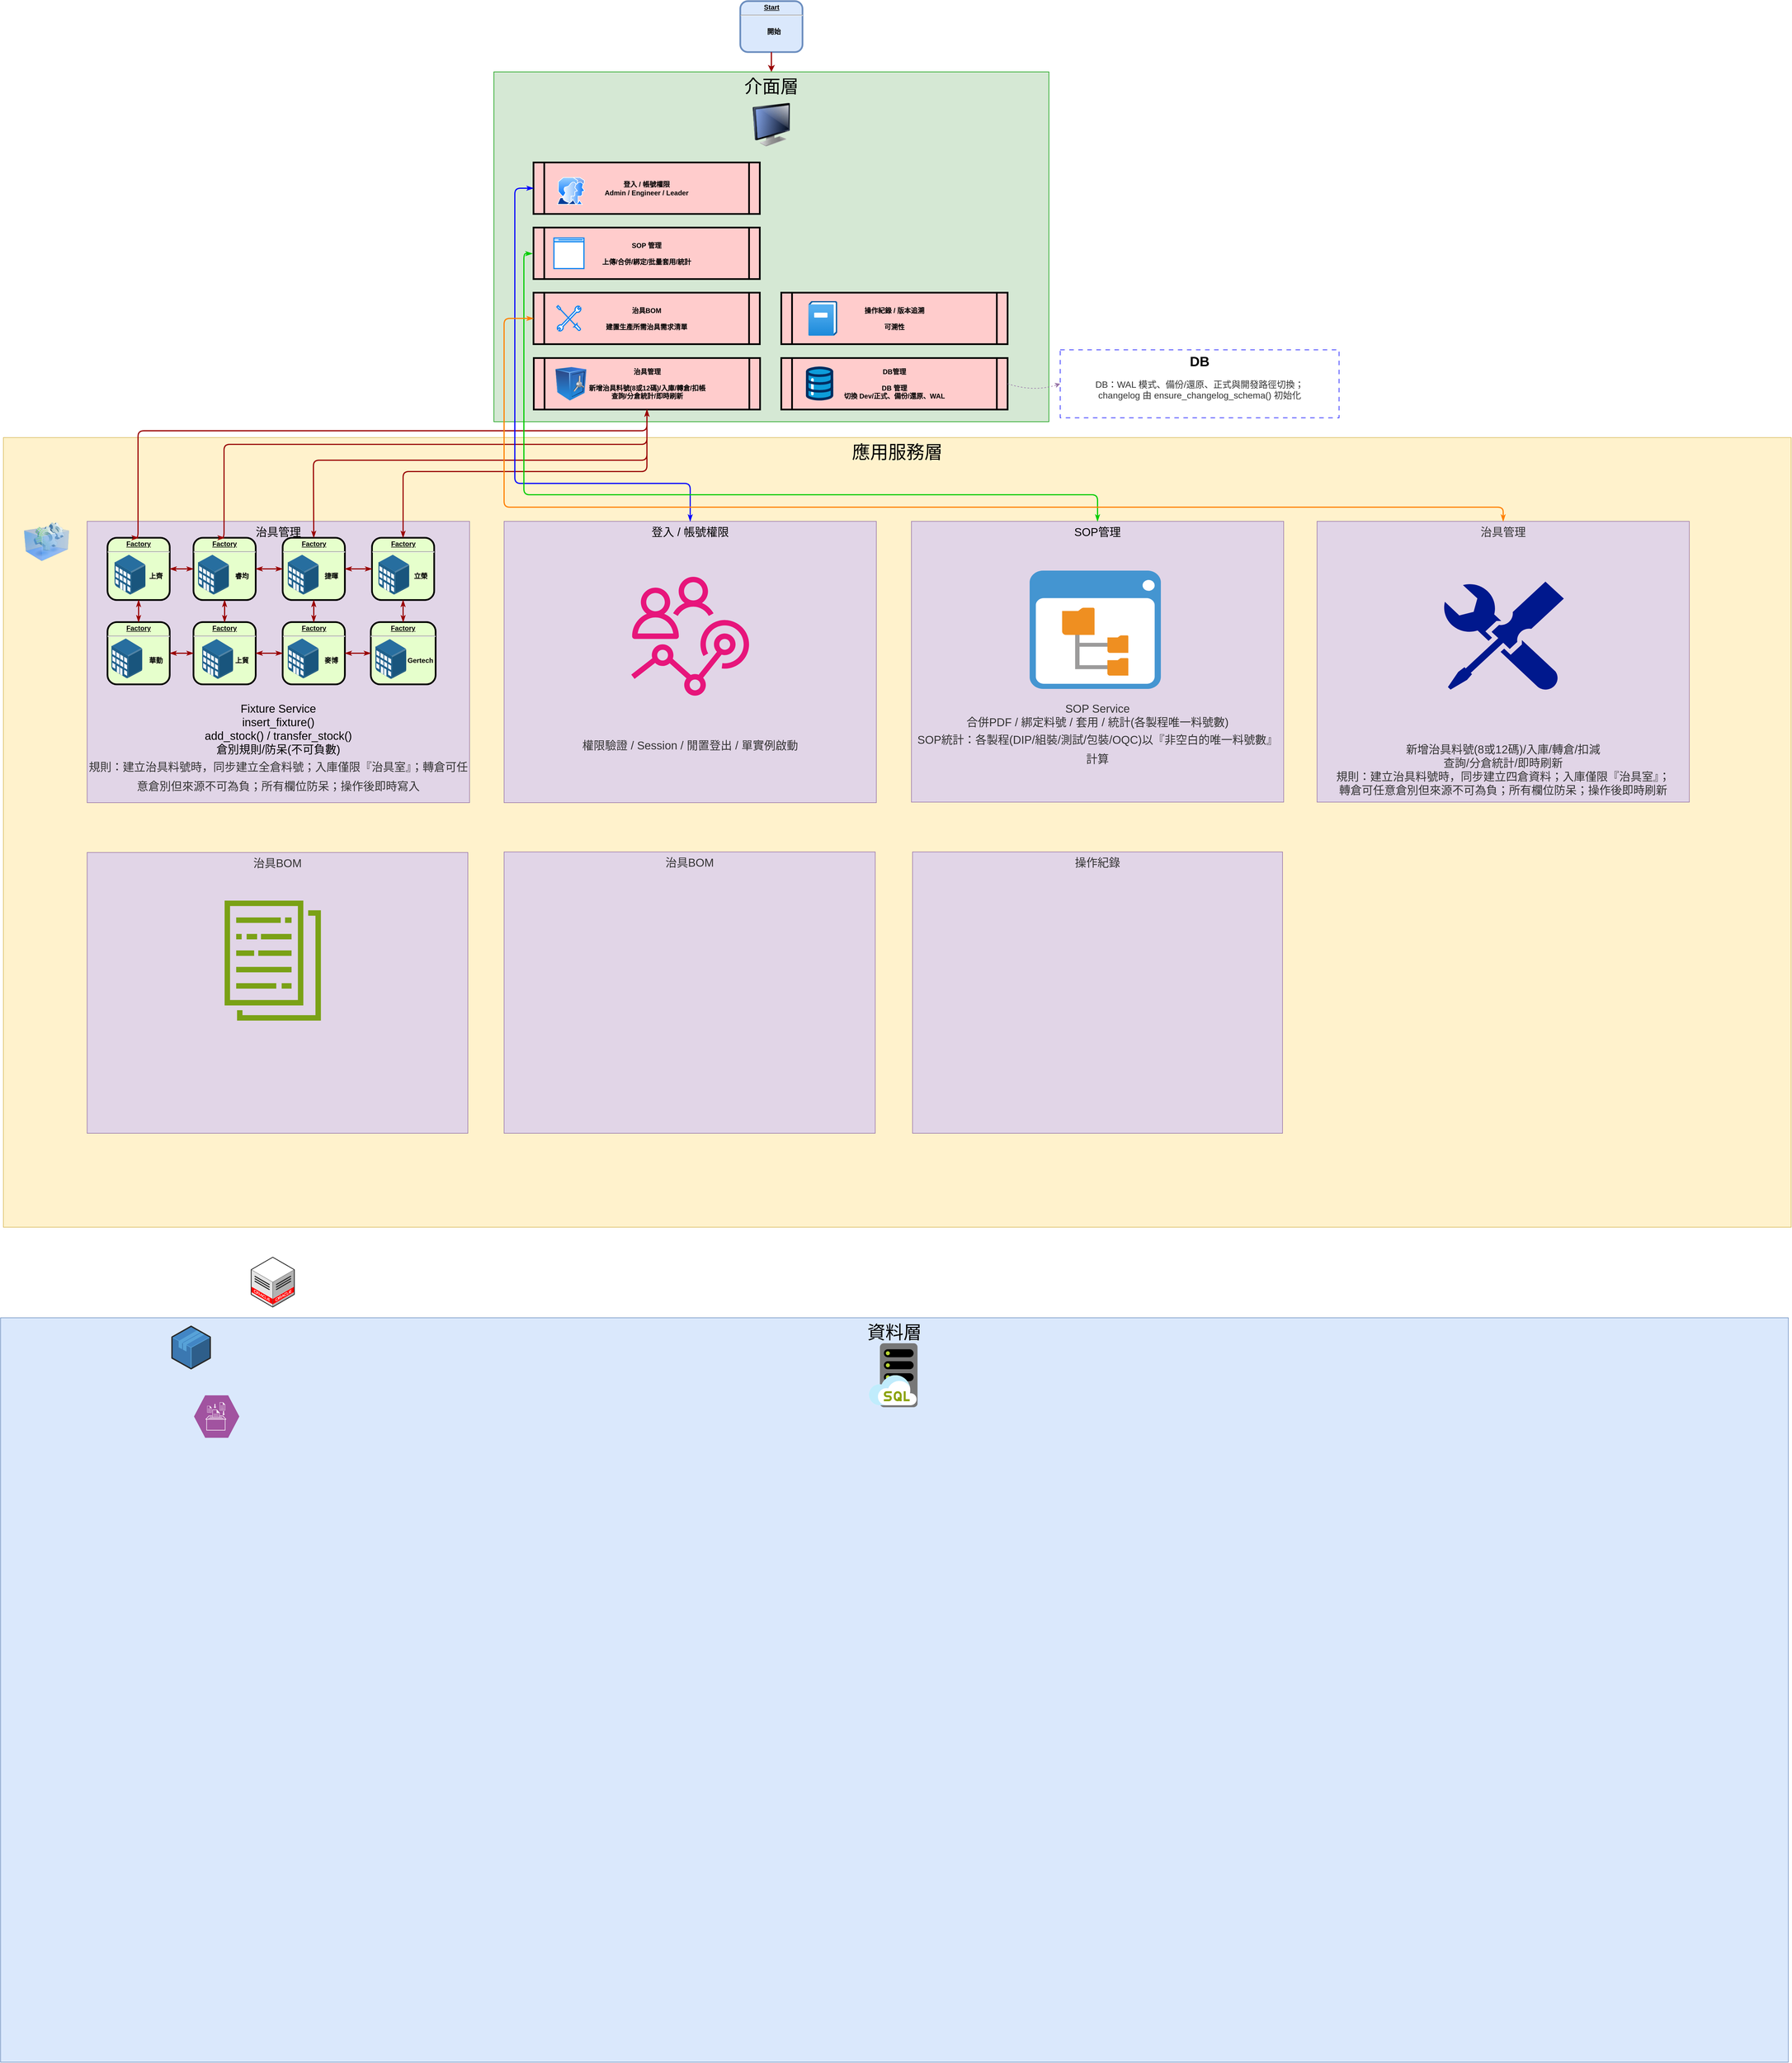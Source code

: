<mxfile version="28.1.0">
  <diagram name="第1頁" id="_NxodvjAOO-UwxukyWYw">
    <mxGraphModel dx="2792" dy="1380" grid="0" gridSize="10" guides="1" tooltips="1" connect="1" arrows="1" fold="1" page="1" pageScale="1" pageWidth="827" pageHeight="1169" math="0" shadow="0">
      <root>
        <mxCell id="0" />
        <mxCell id="1" parent="0" />
        <mxCell id="VIas7DstL4jLXsS-fGNQ-167" value="&lt;font style=&quot;font-size: 32px;&quot;&gt;資料層&lt;/font&gt;" style="whiteSpace=wrap;html=1;fillColor=#dae8fc;fontSize=14;strokeColor=#6c8ebf;verticalAlign=top;align=center;" vertex="1" parent="1">
          <mxGeometry x="-97" y="2405" width="3160" height="1315" as="geometry" />
        </mxCell>
        <mxCell id="VIas7DstL4jLXsS-fGNQ-63" value="&lt;font style=&quot;font-size: 32px;&quot;&gt;應用服務層&lt;/font&gt;" style="whiteSpace=wrap;html=1;fillColor=#fff2cc;fontSize=14;strokeColor=#d6b656;verticalAlign=top;align=center;" vertex="1" parent="1">
          <mxGeometry x="-92" y="850" width="3160" height="1395" as="geometry" />
        </mxCell>
        <mxCell id="VIas7DstL4jLXsS-fGNQ-136" value="&lt;font style=&quot;&quot;&gt;&lt;font style=&quot;font-size: 20px;&quot;&gt;登入 / 帳號權限&lt;/font&gt;&lt;span style=&quot;font-size: 20px;&quot;&gt;&lt;br&gt;&lt;/span&gt;&lt;br&gt;&lt;br&gt;&lt;br&gt;&lt;br&gt;&lt;br&gt;&lt;br&gt;&lt;br&gt;&lt;br&gt;&lt;br&gt;&lt;br&gt;&lt;br&gt;&lt;/font&gt;&lt;div style=&quot;&quot;&gt;&lt;span style=&quot;font-size: 20px;&quot;&gt;&lt;span style=&quot;color: rgb(51, 51, 51); text-wrap-mode: nowrap;&quot;&gt;&lt;br&gt;&lt;br&gt;&lt;br&gt;&lt;br&gt;&lt;br&gt;&lt;br&gt;&lt;br&gt;&lt;/span&gt;&lt;/span&gt;&lt;/div&gt;&lt;div style=&quot;&quot;&gt;&lt;span style=&quot;font-size: 20px;&quot;&gt;&lt;span style=&quot;color: rgb(51, 51, 51); text-wrap-mode: nowrap;&quot;&gt;權限驗證 / Session / 閒置登出 / 單實例啟動&lt;/span&gt;&lt;/span&gt;&lt;/div&gt;" style="whiteSpace=wrap;html=1;fillColor=#e1d5e7;fontSize=14;strokeColor=#9673a6;verticalAlign=top;" vertex="1" parent="1">
          <mxGeometry x="793" y="998" width="658" height="497" as="geometry" />
        </mxCell>
        <mxCell id="VIas7DstL4jLXsS-fGNQ-130" value="&lt;span style=&quot;&quot;&gt;&lt;font style=&quot;font-size: 32px;&quot;&gt;介面層&lt;/font&gt;&lt;/span&gt;" style="whiteSpace=wrap;html=1;fillColor=#d5e8d4;fontSize=14;strokeColor=#009900;verticalAlign=top;align=center;" vertex="1" parent="1">
          <mxGeometry x="775" y="204" width="981" height="618" as="geometry" />
        </mxCell>
        <mxCell id="VIas7DstL4jLXsS-fGNQ-120" value="&lt;font style=&quot;font-size: 20px;&quot;&gt;治具管理&lt;br&gt;&lt;br&gt;&lt;br&gt;&lt;br&gt;&lt;br&gt;&lt;br&gt;&lt;br&gt;&lt;br&gt;&lt;br&gt;&lt;br&gt;&lt;br&gt;&lt;br&gt;&lt;br&gt;&lt;/font&gt;&lt;div style=&quot;&quot;&gt;&lt;font style=&quot;font-size: 20px;&quot;&gt;Fixture Service&lt;/font&gt;&lt;/div&gt;&lt;div style=&quot;&quot;&gt;&lt;font style=&quot;font-size: 20px;&quot;&gt;insert_fixture()&lt;/font&gt;&lt;/div&gt;&lt;div style=&quot;&quot;&gt;&lt;font style=&quot;font-size: 20px;&quot;&gt;add_stock() / transfer_stock()&lt;/font&gt;&lt;/div&gt;&lt;div style=&quot;&quot;&gt;&lt;font style=&quot;font-size: 20px;&quot;&gt;倉別規則/防呆(不可負數)&lt;br&gt;&lt;/font&gt;&lt;h1 style=&quot;margin-top: 0px;&quot;&gt;&lt;font style=&quot;font-size: 20px; font-weight: normal;&quot;&gt;&lt;span style=&quot;color: light-dark(rgb(51, 51, 51), rgb(193, 193, 193)); font-family: &amp;quot;trebuchet ms&amp;quot;, verdana, arial, sans-serif; text-wrap-mode: nowrap; background-color: transparent;&quot;&gt;規則：建立治具料號時，同步建立全倉料號；入庫僅限『治具室』；&lt;/span&gt;&lt;span style=&quot;color: light-dark(rgb(51, 51, 51), rgb(193, 193, 193)); font-family: &amp;quot;trebuchet ms&amp;quot;, verdana, arial, sans-serif; text-wrap-mode: nowrap; background-color: transparent;&quot;&gt;轉倉可任意倉別但來源不可為負；所有欄位防呆；操作後即時寫入&lt;/span&gt;&lt;/font&gt;&lt;/h1&gt;&lt;/div&gt;" style="whiteSpace=wrap;html=1;fillColor=#e1d5e7;fontSize=14;strokeColor=#9673a6;verticalAlign=top;align=center;" vertex="1" parent="1">
          <mxGeometry x="56" y="998" width="676" height="497" as="geometry" />
        </mxCell>
        <mxCell id="VIas7DstL4jLXsS-fGNQ-39" value="&lt;p style=&quot;margin: 0px; margin-top: 4px; text-align: center; text-decoration: underline;&quot;&gt;Factory&lt;/p&gt;&lt;hr&gt;&lt;p style=&quot;margin: 0px; margin-left: 8px;&quot;&gt;&lt;span style=&quot;background-color: transparent; color: light-dark(rgb(0, 0, 0), rgb(255, 255, 255));&quot;&gt;&lt;br&gt;&lt;/span&gt;&lt;/p&gt;&lt;p style=&quot;margin: 0px; margin-left: 8px;&quot;&gt;&lt;span style=&quot;background-color: transparent; color: light-dark(rgb(0, 0, 0), rgb(255, 255, 255));&quot;&gt;&lt;span style=&quot;white-space: pre;&quot;&gt;&#x9;&lt;/span&gt;&lt;br&gt;&lt;span style=&quot;white-space: pre;&quot;&gt;&#x9;&lt;/span&gt;&lt;span style=&quot;white-space: pre;&quot;&gt;&#x9;&lt;/span&gt;華勤&lt;/span&gt;&lt;/p&gt;&lt;p style=&quot;margin: 0px; margin-left: 8px;&quot;&gt;&lt;/p&gt;&lt;p style=&quot;margin: 0px; margin-left: 8px;&quot;&gt;&lt;/p&gt;" style="verticalAlign=middle;align=center;overflow=fill;fontSize=12;fontFamily=Helvetica;html=1;rounded=1;fontStyle=1;strokeWidth=3;fillColor=#E6FFCC;strokeOpacity=100;" vertex="1" parent="1">
          <mxGeometry x="92" y="1176" width="110" height="110" as="geometry" />
        </mxCell>
        <mxCell id="GHc4ciqTXYVALi_jFt4Q-9" value="&lt;p style=&quot;margin: 0px; margin-top: 4px; text-align: center; text-decoration: underline;&quot;&gt;Factory&lt;/p&gt;&lt;hr&gt;&lt;p style=&quot;margin: 0px; margin-left: 8px;&quot;&gt;&lt;span style=&quot;background-color: transparent; color: light-dark(rgb(0, 0, 0), rgb(255, 255, 255));&quot;&gt;&lt;br&gt;&lt;/span&gt;&lt;/p&gt;&lt;p style=&quot;margin: 0px; margin-left: 8px;&quot;&gt;&lt;span style=&quot;background-color: transparent; color: light-dark(rgb(0, 0, 0), rgb(255, 255, 255));&quot;&gt;&lt;span style=&quot;white-space: pre;&quot;&gt;&#x9;&lt;/span&gt;&lt;br&gt;&lt;span style=&quot;white-space: pre;&quot;&gt;&#x9;&lt;/span&gt;&lt;span style=&quot;white-space: pre;&quot;&gt;&#x9;&lt;/span&gt;上齊&lt;/span&gt;&lt;/p&gt;&lt;p style=&quot;margin: 0px; margin-left: 8px;&quot;&gt;&lt;/p&gt;&lt;p style=&quot;margin: 0px; margin-left: 8px;&quot;&gt;&lt;/p&gt;" style="verticalAlign=middle;align=center;overflow=fill;fontSize=12;fontFamily=Helvetica;html=1;rounded=1;fontStyle=1;strokeWidth=3;fillColor=#E6FFCC;strokeOpacity=100;" parent="1" vertex="1">
          <mxGeometry x="92" y="1027" width="110" height="110" as="geometry" />
        </mxCell>
        <mxCell id="GHc4ciqTXYVALi_jFt4Q-13" value="&lt;p style=&quot;margin: 0px; margin-top: 4px; text-align: center; text-decoration: underline;&quot;&gt;&lt;strong&gt;Start&lt;/strong&gt;&lt;/p&gt;&lt;hr&gt;&lt;p style=&quot;margin: 0px 0px 0px 8px;&quot;&gt;&lt;span style=&quot;background-color: transparent; color: light-dark(rgb(0, 0, 0), rgb(255, 255, 255));&quot;&gt;&lt;br&gt;開始&lt;/span&gt;&lt;/p&gt;" style="verticalAlign=middle;align=center;overflow=fill;fontSize=12;fontFamily=Helvetica;html=1;rounded=1;fontStyle=1;strokeWidth=3;fillColor=#dae8fc;strokeColor=#6c8ebf;" parent="1" vertex="1">
          <mxGeometry x="1210.5" y="79" width="110" height="90" as="geometry" />
        </mxCell>
        <mxCell id="VIas7DstL4jLXsS-fGNQ-2" value="治具管理&#xa;&#xa;新增治具料號(8或12碼)/入庫/轉倉/扣帳&#xa;查詢/分倉統計/即時刷新" style="shape=process;whiteSpace=wrap;align=center;verticalAlign=middle;size=0.048;fontStyle=1;strokeWidth=3;fillColor=#FFCCCC;movable=1;resizable=1;rotatable=1;deletable=1;editable=1;locked=0;connectable=1;flipH=0;flipV=0;fontSize=12;" vertex="1" parent="1">
          <mxGeometry x="845.5" y="709.5" width="400" height="91" as="geometry" />
        </mxCell>
        <mxCell id="VIas7DstL4jLXsS-fGNQ-16" value="" style="image;points=[];aspect=fixed;html=1;align=center;shadow=0;dashed=0;image=img/lib/allied_telesis/buildings/Medium_Business_Building.svg;" vertex="1" parent="1">
          <mxGeometry x="104.5" y="1057" width="54.6" height="70.2" as="geometry" />
        </mxCell>
        <mxCell id="VIas7DstL4jLXsS-fGNQ-17" value="&lt;p style=&quot;margin: 0px; margin-top: 4px; text-align: center; text-decoration: underline;&quot;&gt;Factory&lt;/p&gt;&lt;hr&gt;&lt;p style=&quot;margin: 0px; margin-left: 8px;&quot;&gt;&lt;span style=&quot;background-color: transparent; color: light-dark(rgb(0, 0, 0), rgb(255, 255, 255));&quot;&gt;&lt;br&gt;&lt;/span&gt;&lt;/p&gt;&lt;p style=&quot;margin: 0px; margin-left: 8px;&quot;&gt;&lt;span style=&quot;background-color: transparent; color: light-dark(rgb(0, 0, 0), rgb(255, 255, 255));&quot;&gt;&lt;span style=&quot;white-space: pre;&quot;&gt;&#x9;&lt;/span&gt;&lt;br&gt;&lt;span style=&quot;white-space: pre;&quot;&gt;&#x9;&lt;/span&gt;&lt;span style=&quot;white-space: pre;&quot;&gt;&#x9;&lt;/span&gt;&lt;/span&gt;&lt;span style=&quot;background-color: transparent; color: light-dark(rgb(0, 0, 0), rgb(255, 255, 255));&quot;&gt;睿均&lt;/span&gt;&lt;/p&gt;&lt;p style=&quot;margin: 0px; margin-left: 8px;&quot;&gt;&lt;/p&gt;&lt;p style=&quot;margin: 0px; margin-left: 8px;&quot;&gt;&lt;/p&gt;" style="verticalAlign=middle;align=center;overflow=fill;fontSize=12;fontFamily=Helvetica;html=1;rounded=1;fontStyle=1;strokeWidth=3;fillColor=#E6FFCC;strokeOpacity=100;" vertex="1" parent="1">
          <mxGeometry x="244" y="1027" width="110" height="110" as="geometry" />
        </mxCell>
        <mxCell id="VIas7DstL4jLXsS-fGNQ-18" value="" style="image;points=[];aspect=fixed;html=1;align=center;shadow=0;dashed=0;image=img/lib/allied_telesis/buildings/Medium_Business_Building.svg;" vertex="1" parent="1">
          <mxGeometry x="252" y="1057" width="54.6" height="70.2" as="geometry" />
        </mxCell>
        <mxCell id="VIas7DstL4jLXsS-fGNQ-20" value="" style="image;points=[];aspect=fixed;html=1;align=center;shadow=0;dashed=0;image=img/lib/allied_telesis/buildings/Medium_Business_Building.svg;" vertex="1" parent="1">
          <mxGeometry x="98.85" y="1205" width="54.6" height="70.2" as="geometry" />
        </mxCell>
        <mxCell id="VIas7DstL4jLXsS-fGNQ-21" value="&lt;p style=&quot;margin: 0px; margin-top: 4px; text-align: center; text-decoration: underline;&quot;&gt;Factory&lt;/p&gt;&lt;hr&gt;&lt;p style=&quot;margin: 0px; margin-left: 8px;&quot;&gt;&lt;span style=&quot;background-color: transparent; color: light-dark(rgb(0, 0, 0), rgb(255, 255, 255));&quot;&gt;&lt;br&gt;&lt;/span&gt;&lt;/p&gt;&lt;p style=&quot;margin: 0px; margin-left: 8px;&quot;&gt;&lt;span style=&quot;background-color: transparent; color: light-dark(rgb(0, 0, 0), rgb(255, 255, 255));&quot;&gt;&lt;span style=&quot;white-space: pre;&quot;&gt;&#x9;&lt;/span&gt;&lt;br&gt;&lt;span style=&quot;white-space: pre;&quot;&gt;&#x9;&lt;/span&gt;&lt;span style=&quot;white-space: pre;&quot;&gt;&#x9;&lt;/span&gt;&lt;/span&gt;&lt;span style=&quot;background-color: transparent; color: light-dark(rgb(0, 0, 0), rgb(255, 255, 255)); text-align: left;&quot;&gt;捷&lt;/span&gt;&lt;span style=&quot;background-color: transparent; color: light-dark(rgb(0, 0, 0), rgb(255, 255, 255)); text-align: left;&quot;&gt;暉&lt;/span&gt;&lt;/p&gt;&lt;p style=&quot;margin: 0px; margin-left: 8px;&quot;&gt;&lt;/p&gt;&lt;p style=&quot;margin: 0px; margin-left: 8px;&quot;&gt;&lt;/p&gt;" style="verticalAlign=middle;align=center;overflow=fill;fontSize=12;fontFamily=Helvetica;html=1;rounded=1;fontStyle=1;strokeWidth=3;fillColor=#E6FFCC;strokeOpacity=100;" vertex="1" parent="1">
          <mxGeometry x="401.6" y="1027" width="110" height="110" as="geometry" />
        </mxCell>
        <mxCell id="VIas7DstL4jLXsS-fGNQ-22" value="" style="image;points=[];aspect=fixed;html=1;align=center;shadow=0;dashed=0;image=img/lib/allied_telesis/buildings/Medium_Business_Building.svg;" vertex="1" parent="1">
          <mxGeometry x="410.6" y="1057" width="54.6" height="70.2" as="geometry" />
        </mxCell>
        <mxCell id="VIas7DstL4jLXsS-fGNQ-23" value="&lt;p style=&quot;margin: 0px; margin-top: 4px; text-align: center; text-decoration: underline;&quot;&gt;Factory&lt;/p&gt;&lt;hr&gt;&lt;p style=&quot;margin: 0px; margin-left: 8px;&quot;&gt;&lt;span style=&quot;background-color: transparent; color: light-dark(rgb(0, 0, 0), rgb(255, 255, 255));&quot;&gt;&lt;br&gt;&lt;/span&gt;&lt;/p&gt;&lt;p style=&quot;margin: 0px; margin-left: 8px;&quot;&gt;&lt;span style=&quot;background-color: transparent; color: light-dark(rgb(0, 0, 0), rgb(255, 255, 255));&quot;&gt;&lt;span style=&quot;white-space: pre;&quot;&gt;&#x9;&lt;/span&gt;&lt;br&gt;&lt;span style=&quot;white-space: pre;&quot;&gt;&#x9;&lt;/span&gt;&lt;span style=&quot;white-space: pre;&quot;&gt;&#x9;&lt;/span&gt;&lt;/span&gt;&lt;span style=&quot;background-color: transparent; color: light-dark(rgb(0, 0, 0), rgb(255, 255, 255));&quot;&gt;上貿&lt;/span&gt;&lt;/p&gt;&lt;p style=&quot;margin: 0px; margin-left: 8px;&quot;&gt;&lt;/p&gt;&lt;p style=&quot;margin: 0px; margin-left: 8px;&quot;&gt;&lt;/p&gt;" style="verticalAlign=middle;align=center;overflow=fill;fontSize=12;fontFamily=Helvetica;html=1;rounded=1;fontStyle=1;strokeWidth=3;fillColor=#E6FFCC;strokeOpacity=100;" vertex="1" parent="1">
          <mxGeometry x="244" y="1176" width="110" height="110" as="geometry" />
        </mxCell>
        <mxCell id="VIas7DstL4jLXsS-fGNQ-24" value="" style="image;points=[];aspect=fixed;html=1;align=center;shadow=0;dashed=0;image=img/lib/allied_telesis/buildings/Medium_Business_Building.svg;" vertex="1" parent="1">
          <mxGeometry x="259.4" y="1206" width="54.6" height="70.2" as="geometry" />
        </mxCell>
        <mxCell id="VIas7DstL4jLXsS-fGNQ-25" value="&lt;p style=&quot;margin: 0px; margin-top: 4px; text-align: center; text-decoration: underline;&quot;&gt;Factory&lt;/p&gt;&lt;hr&gt;&lt;p style=&quot;margin: 0px; margin-left: 8px;&quot;&gt;&lt;span style=&quot;background-color: transparent; color: light-dark(rgb(0, 0, 0), rgb(255, 255, 255));&quot;&gt;&lt;br&gt;&lt;/span&gt;&lt;/p&gt;&lt;p style=&quot;margin: 0px; margin-left: 8px;&quot;&gt;&lt;span style=&quot;background-color: transparent; color: light-dark(rgb(0, 0, 0), rgb(255, 255, 255));&quot;&gt;&lt;span style=&quot;white-space: pre;&quot;&gt;&#x9;&lt;/span&gt;&lt;br&gt;&lt;span style=&quot;white-space: pre;&quot;&gt;&#x9;&lt;/span&gt;&lt;span style=&quot;white-space: pre;&quot;&gt;&#x9;&lt;/span&gt;&lt;/span&gt;&lt;span style=&quot;background-color: transparent; color: light-dark(rgb(0, 0, 0), rgb(255, 255, 255));&quot;&gt;立榮&lt;/span&gt;&lt;/p&gt;&lt;p style=&quot;margin: 0px; margin-left: 8px;&quot;&gt;&lt;/p&gt;&lt;p style=&quot;margin: 0px; margin-left: 8px;&quot;&gt;&lt;/p&gt;" style="verticalAlign=middle;align=center;overflow=fill;fontSize=12;fontFamily=Helvetica;html=1;rounded=1;fontStyle=1;strokeWidth=3;fillColor=#E6FFCC;strokeOpacity=100;" vertex="1" parent="1">
          <mxGeometry x="559.5" y="1027" width="110" height="110" as="geometry" />
        </mxCell>
        <mxCell id="VIas7DstL4jLXsS-fGNQ-26" value="" style="image;points=[];aspect=fixed;html=1;align=center;shadow=0;dashed=0;image=img/lib/allied_telesis/buildings/Medium_Business_Building.svg;" vertex="1" parent="1">
          <mxGeometry x="570.8" y="1057" width="54.6" height="70.2" as="geometry" />
        </mxCell>
        <mxCell id="VIas7DstL4jLXsS-fGNQ-27" value="&lt;p style=&quot;margin: 0px; margin-top: 4px; text-align: center; text-decoration: underline;&quot;&gt;Factory&lt;/p&gt;&lt;hr&gt;&lt;p style=&quot;margin: 0px; margin-left: 8px;&quot;&gt;&lt;span style=&quot;background-color: transparent; color: light-dark(rgb(0, 0, 0), rgb(255, 255, 255));&quot;&gt;&lt;br&gt;&lt;/span&gt;&lt;/p&gt;&lt;p style=&quot;margin: 0px; margin-left: 8px;&quot;&gt;&lt;span style=&quot;background-color: transparent; color: light-dark(rgb(0, 0, 0), rgb(255, 255, 255));&quot;&gt;&lt;span style=&quot;white-space: pre;&quot;&gt;&#x9;&lt;/span&gt;&lt;br&gt;&lt;span style=&quot;white-space: pre;&quot;&gt;&#x9;&lt;/span&gt;&lt;span style=&quot;white-space: pre;&quot;&gt;&#x9;&lt;/span&gt;&lt;/span&gt;&lt;span style=&quot;text-align: left; white-space-collapse: preserve; background-color: transparent; color: light-dark(rgb(0, 0, 0), rgb(255, 255, 255));&quot;&gt;Gertech&lt;/span&gt;&lt;/p&gt;&lt;p style=&quot;margin: 0px; margin-left: 8px;&quot;&gt;&lt;/p&gt;&lt;p style=&quot;margin: 0px; margin-left: 8px;&quot;&gt;&lt;/p&gt;" style="verticalAlign=middle;align=center;overflow=fill;fontSize=12;fontFamily=Helvetica;html=1;rounded=1;fontStyle=1;strokeWidth=3;fillColor=#E6FFCC;strokeOpacity=100;" vertex="1" parent="1">
          <mxGeometry x="557.4" y="1176" width="114.6" height="110" as="geometry" />
        </mxCell>
        <mxCell id="VIas7DstL4jLXsS-fGNQ-28" value="" style="image;points=[];aspect=fixed;html=1;align=center;shadow=0;dashed=0;image=img/lib/allied_telesis/buildings/Medium_Business_Building.svg;" vertex="1" parent="1">
          <mxGeometry x="565.5" y="1206" width="54.6" height="70.2" as="geometry" />
        </mxCell>
        <mxCell id="VIas7DstL4jLXsS-fGNQ-29" value="&lt;p style=&quot;margin: 0px; margin-top: 4px; text-align: center; text-decoration: underline;&quot;&gt;Factory&lt;/p&gt;&lt;hr&gt;&lt;p style=&quot;margin: 0px; margin-left: 8px;&quot;&gt;&lt;span style=&quot;background-color: transparent; color: light-dark(rgb(0, 0, 0), rgb(255, 255, 255));&quot;&gt;&lt;br&gt;&lt;/span&gt;&lt;/p&gt;&lt;p style=&quot;margin: 0px; margin-left: 8px;&quot;&gt;&lt;span style=&quot;background-color: transparent; color: light-dark(rgb(0, 0, 0), rgb(255, 255, 255));&quot;&gt;&lt;span style=&quot;white-space: pre;&quot;&gt;&#x9;&lt;/span&gt;&lt;br&gt;&lt;span style=&quot;white-space: pre;&quot;&gt;&#x9;&lt;/span&gt;&lt;span style=&quot;white-space: pre;&quot;&gt;&#x9;&lt;/span&gt;&lt;/span&gt;&lt;span style=&quot;text-align: left; white-space-collapse: preserve; background-color: transparent; color: light-dark(rgb(0, 0, 0), rgb(255, 255, 255));&quot;&gt;麥博&lt;/span&gt;&lt;/p&gt;&lt;p style=&quot;margin: 0px; margin-left: 8px;&quot;&gt;&lt;/p&gt;&lt;p style=&quot;margin: 0px; margin-left: 8px;&quot;&gt;&lt;/p&gt;" style="verticalAlign=middle;align=center;overflow=fill;fontSize=12;fontFamily=Helvetica;html=1;rounded=1;fontStyle=1;strokeWidth=3;fillColor=#E6FFCC;strokeOpacity=100;" vertex="1" parent="1">
          <mxGeometry x="401.6" y="1176" width="110" height="110" as="geometry" />
        </mxCell>
        <mxCell id="VIas7DstL4jLXsS-fGNQ-30" value="" style="image;points=[];aspect=fixed;html=1;align=center;shadow=0;dashed=0;image=img/lib/allied_telesis/buildings/Medium_Business_Building.svg;" vertex="1" parent="1">
          <mxGeometry x="410.6" y="1205" width="54.6" height="70.2" as="geometry" />
        </mxCell>
        <mxCell id="VIas7DstL4jLXsS-fGNQ-34" value="" style="strokeColor=#990000;strokeWidth=2;exitX=0.5;exitY=1;exitDx=0;exitDy=0;rounded=1;endArrow=classicThin;endFill=1;edgeStyle=orthogonalEdgeStyle;startArrow=classicThin;startFill=1;entryX=0.5;entryY=0;entryDx=0;entryDy=0;" edge="1" parent="1" source="VIas7DstL4jLXsS-fGNQ-2" target="GHc4ciqTXYVALi_jFt4Q-9">
          <mxGeometry width="100" height="100" relative="1" as="geometry">
            <mxPoint x="1047" y="847" as="sourcePoint" />
            <mxPoint x="679" y="948" as="targetPoint" />
            <Array as="points">
              <mxPoint x="1046" y="838" />
              <mxPoint x="146" y="838" />
            </Array>
          </mxGeometry>
        </mxCell>
        <mxCell id="VIas7DstL4jLXsS-fGNQ-37" value="" style="strokeColor=#990000;strokeWidth=2;exitX=0.5;exitY=1;exitDx=0;exitDy=0;rounded=1;endArrow=classicThin;endFill=1;edgeStyle=orthogonalEdgeStyle;startArrow=classicThin;startFill=1;entryX=0.5;entryY=0;entryDx=0;entryDy=0;" edge="1" parent="1" source="VIas7DstL4jLXsS-fGNQ-2" target="VIas7DstL4jLXsS-fGNQ-17">
          <mxGeometry width="100" height="100" relative="1" as="geometry">
            <mxPoint x="1201" y="828" as="sourcePoint" />
            <mxPoint x="679" y="948" as="targetPoint" />
            <Array as="points">
              <mxPoint x="1046" y="862" />
              <mxPoint x="298" y="862" />
            </Array>
          </mxGeometry>
        </mxCell>
        <mxCell id="VIas7DstL4jLXsS-fGNQ-42" value="" style="strokeColor=#990000;strokeWidth=2;rounded=1;endArrow=classicThin;endFill=1;startArrow=classicThin;startFill=1;edgeStyle=orthogonalEdgeStyle;entryX=0.5;entryY=0;entryDx=0;entryDy=0;exitX=0.5;exitY=1;exitDx=0;exitDy=0;" edge="1" parent="1" source="VIas7DstL4jLXsS-fGNQ-2" target="VIas7DstL4jLXsS-fGNQ-21">
          <mxGeometry width="100" height="100" relative="1" as="geometry">
            <mxPoint x="1047.5" y="807" as="sourcePoint" />
            <mxPoint x="1087.5" y="1013.39" as="targetPoint" />
            <Array as="points">
              <mxPoint x="1046" y="890" />
              <mxPoint x="456" y="890" />
              <mxPoint x="456" y="910" />
            </Array>
          </mxGeometry>
        </mxCell>
        <mxCell id="VIas7DstL4jLXsS-fGNQ-44" value="" style="strokeColor=#990000;strokeWidth=2;rounded=1;endArrow=classicThin;endFill=1;edgeStyle=orthogonalEdgeStyle;startArrow=classicThin;startFill=1;entryX=0.5;entryY=0;entryDx=0;entryDy=0;exitX=0.5;exitY=1;exitDx=0;exitDy=0;elbow=vertical;" edge="1" parent="1" source="VIas7DstL4jLXsS-fGNQ-2" target="VIas7DstL4jLXsS-fGNQ-25">
          <mxGeometry width="100" height="100" relative="1" as="geometry">
            <mxPoint x="1050" y="807" as="sourcePoint" />
            <mxPoint x="1257" y="948" as="targetPoint" />
            <Array as="points">
              <mxPoint x="1046" y="910" />
              <mxPoint x="614" y="910" />
            </Array>
          </mxGeometry>
        </mxCell>
        <mxCell id="VIas7DstL4jLXsS-fGNQ-47" value="" style="strokeColor=#990000;strokeWidth=2;rounded=1;endArrow=classicThin;endFill=1;startArrow=classicThin;startFill=1;edgeStyle=orthogonalEdgeStyle;exitX=0;exitY=0.5;exitDx=0;exitDy=0;entryX=1;entryY=0.5;entryDx=0;entryDy=0;" edge="1" parent="1" source="VIas7DstL4jLXsS-fGNQ-17" target="GHc4ciqTXYVALi_jFt4Q-9">
          <mxGeometry width="100" height="100" relative="1" as="geometry">
            <mxPoint x="316.5" y="1257" as="sourcePoint" />
            <mxPoint x="244.5" y="1398" as="targetPoint" />
            <Array as="points">
              <mxPoint x="244.5" y="1082" />
            </Array>
          </mxGeometry>
        </mxCell>
        <mxCell id="VIas7DstL4jLXsS-fGNQ-48" value="" style="strokeColor=#990000;strokeWidth=2;rounded=1;endArrow=classicThin;endFill=1;startArrow=classicThin;startFill=1;edgeStyle=orthogonalEdgeStyle;exitX=0.5;exitY=0;exitDx=0;exitDy=0;entryX=0.5;entryY=1;entryDx=0;entryDy=0;" edge="1" parent="1" source="VIas7DstL4jLXsS-fGNQ-39" target="GHc4ciqTXYVALi_jFt4Q-9">
          <mxGeometry width="100" height="100" relative="1" as="geometry">
            <mxPoint x="394.5" y="1081.8" as="sourcePoint" />
            <mxPoint x="352.5" y="1081.8" as="targetPoint" />
            <Array as="points" />
          </mxGeometry>
        </mxCell>
        <mxCell id="VIas7DstL4jLXsS-fGNQ-49" value="" style="strokeColor=#990000;strokeWidth=2;rounded=1;endArrow=classicThin;endFill=1;startArrow=classicThin;startFill=1;edgeStyle=orthogonalEdgeStyle;exitX=0;exitY=0.5;exitDx=0;exitDy=0;entryX=1;entryY=0.5;entryDx=0;entryDy=0;" edge="1" parent="1" source="VIas7DstL4jLXsS-fGNQ-23" target="VIas7DstL4jLXsS-fGNQ-39">
          <mxGeometry width="100" height="100" relative="1" as="geometry">
            <mxPoint x="246" y="1230.8" as="sourcePoint" />
            <mxPoint x="204" y="1230.8" as="targetPoint" />
            <Array as="points" />
          </mxGeometry>
        </mxCell>
        <mxCell id="VIas7DstL4jLXsS-fGNQ-50" value="" style="strokeColor=#990000;strokeWidth=2;rounded=1;endArrow=classicThin;endFill=1;startArrow=classicThin;startFill=1;edgeStyle=orthogonalEdgeStyle;exitX=0.5;exitY=1;exitDx=0;exitDy=0;entryX=0.5;entryY=0;entryDx=0;entryDy=0;" edge="1" parent="1" source="VIas7DstL4jLXsS-fGNQ-17" target="VIas7DstL4jLXsS-fGNQ-23">
          <mxGeometry width="100" height="100" relative="1" as="geometry">
            <mxPoint x="695.9" y="1081.9" as="sourcePoint" />
            <mxPoint x="653.9" y="1081.9" as="targetPoint" />
            <Array as="points" />
          </mxGeometry>
        </mxCell>
        <mxCell id="VIas7DstL4jLXsS-fGNQ-51" value="" style="strokeColor=#990000;strokeWidth=2;rounded=1;endArrow=classicThin;endFill=1;startArrow=classicThin;startFill=1;edgeStyle=orthogonalEdgeStyle;exitX=0;exitY=0.5;exitDx=0;exitDy=0;entryX=1;entryY=0.5;entryDx=0;entryDy=0;" edge="1" parent="1" source="VIas7DstL4jLXsS-fGNQ-25" target="VIas7DstL4jLXsS-fGNQ-21">
          <mxGeometry width="100" height="100" relative="1" as="geometry">
            <mxPoint x="848.5" y="1081.9" as="sourcePoint" />
            <mxPoint x="806.5" y="1081.9" as="targetPoint" />
            <Array as="points" />
          </mxGeometry>
        </mxCell>
        <mxCell id="VIas7DstL4jLXsS-fGNQ-52" value="" style="strokeColor=#990000;strokeWidth=2;rounded=1;endArrow=classicThin;endFill=1;startArrow=classicThin;startFill=1;edgeStyle=orthogonalEdgeStyle;exitX=0;exitY=0.5;exitDx=0;exitDy=0;entryX=1;entryY=0.5;entryDx=0;entryDy=0;" edge="1" parent="1" source="VIas7DstL4jLXsS-fGNQ-29" target="VIas7DstL4jLXsS-fGNQ-23">
          <mxGeometry width="100" height="100" relative="1" as="geometry">
            <mxPoint x="1002" y="1081.86" as="sourcePoint" />
            <mxPoint x="960" y="1081.86" as="targetPoint" />
            <Array as="points" />
          </mxGeometry>
        </mxCell>
        <mxCell id="VIas7DstL4jLXsS-fGNQ-53" value="" style="strokeColor=#990000;strokeWidth=2;rounded=1;endArrow=classicThin;endFill=1;startArrow=classicThin;startFill=1;edgeStyle=orthogonalEdgeStyle;exitX=0;exitY=0.5;exitDx=0;exitDy=0;entryX=1;entryY=0.5;entryDx=0;entryDy=0;" edge="1" parent="1" source="VIas7DstL4jLXsS-fGNQ-27" target="VIas7DstL4jLXsS-fGNQ-29">
          <mxGeometry width="100" height="100" relative="1" as="geometry">
            <mxPoint x="551.5" y="1230.86" as="sourcePoint" />
            <mxPoint x="509.5" y="1230.86" as="targetPoint" />
            <Array as="points" />
          </mxGeometry>
        </mxCell>
        <mxCell id="VIas7DstL4jLXsS-fGNQ-70" value="" style="verticalLabelPosition=bottom;sketch=0;html=1;fillColor=#A153A0;strokeColor=#ffffff;verticalAlign=top;align=center;points=[[0,0.5,0],[0.125,0.25,0],[0.25,0,0],[0.5,0,0],[0.75,0,0],[0.875,0.25,0],[1,0.5,0],[0.875,0.75,0],[0.75,1,0],[0.5,1,0],[0.125,0.75,0]];pointerEvents=1;shape=mxgraph.cisco_safe.compositeIcon;bgIcon=mxgraph.cisco_safe.design.blank_device;resIcon=mxgraph.cisco_safe.design.log_collector;" vertex="1" parent="1">
          <mxGeometry x="245" y="2542" width="80" height="75" as="geometry" />
        </mxCell>
        <mxCell id="VIas7DstL4jLXsS-fGNQ-71" value="" style="image;sketch=0;aspect=fixed;html=1;points=[];align=center;fontSize=12;image=img/lib/mscae/SQL_Managed_Instances.svg;" vertex="1" parent="1">
          <mxGeometry x="1438" y="2450" width="85.88" height="113" as="geometry" />
        </mxCell>
        <mxCell id="VIas7DstL4jLXsS-fGNQ-74" value="" style="image;html=1;image=img/lib/clip_art/computers/Monitor_128x128.png" vertex="1" parent="1">
          <mxGeometry x="1227" y="259" width="77" height="77" as="geometry" />
        </mxCell>
        <mxCell id="VIas7DstL4jLXsS-fGNQ-75" value="" style="verticalLabelPosition=bottom;html=1;verticalAlign=top;strokeWidth=1;align=center;outlineConnect=0;dashed=0;outlineConnect=0;shape=mxgraph.aws3d.application;fillColor=#4286c5;strokeColor=#57A2D8;aspect=fixed;" vertex="1" parent="1">
          <mxGeometry x="206" y="2420" width="67.59" height="75" as="geometry" />
        </mxCell>
        <mxCell id="VIas7DstL4jLXsS-fGNQ-77" value="" style="edgeStyle=none;noEdgeStyle=1;strokeColor=#990000;strokeWidth=2;exitX=0.5;exitY=1;exitDx=0;exitDy=0;entryX=0.5;entryY=0;entryDx=0;entryDy=0;" edge="1" parent="1" source="GHc4ciqTXYVALi_jFt4Q-13" target="VIas7DstL4jLXsS-fGNQ-130">
          <mxGeometry width="100" height="100" relative="1" as="geometry">
            <mxPoint x="1045" y="246" as="sourcePoint" />
            <mxPoint x="1261" y="229" as="targetPoint" />
          </mxGeometry>
        </mxCell>
        <mxCell id="VIas7DstL4jLXsS-fGNQ-78" value="SOP 管理&#xa;&#xa;上傳/合併/綁定/批量套用/統計" style="shape=process;whiteSpace=wrap;align=center;verticalAlign=middle;size=0.048;fontStyle=1;strokeWidth=3;fillColor=#FFCCCC;movable=1;resizable=1;rotatable=1;deletable=1;editable=1;locked=0;connectable=1;flipH=0;flipV=0;" vertex="1" parent="1">
          <mxGeometry x="845" y="479" width="400" height="91" as="geometry" />
        </mxCell>
        <mxCell id="VIas7DstL4jLXsS-fGNQ-79" value="登入 / 帳號權限&#xa;Admin / Engineer / Leader" style="shape=process;whiteSpace=wrap;align=center;verticalAlign=middle;size=0.048;fontStyle=1;strokeWidth=3;fillColor=#FFCCCC;movable=1;resizable=1;rotatable=1;deletable=1;editable=1;locked=0;connectable=1;flipH=0;flipV=0;" vertex="1" parent="1">
          <mxGeometry x="845.0" y="364" width="400" height="91" as="geometry" />
        </mxCell>
        <mxCell id="VIas7DstL4jLXsS-fGNQ-105" value="治具BOM&#xa;&#xa;建置生產所需治具需求清單" style="shape=process;whiteSpace=wrap;align=center;verticalAlign=middle;size=0.048;fontStyle=1;strokeWidth=3;fillColor=#FFCCCC;movable=1;resizable=1;rotatable=1;deletable=1;editable=1;locked=0;connectable=1;flipH=0;flipV=0;" vertex="1" parent="1">
          <mxGeometry x="845" y="594" width="400" height="91" as="geometry" />
        </mxCell>
        <mxCell id="VIas7DstL4jLXsS-fGNQ-107" value="DB管理&#xa;&#xa;DB 管理&#xa;切換 Dev/正式、備份/還原、WAL" style="shape=process;whiteSpace=wrap;align=center;verticalAlign=middle;size=0.048;fontStyle=1;strokeWidth=3;fillColor=#FFCCCC;movable=1;resizable=1;rotatable=1;deletable=1;editable=1;locked=0;connectable=1;flipH=0;flipV=0;" vertex="1" parent="1">
          <mxGeometry x="1283" y="709.5" width="400" height="91" as="geometry" />
        </mxCell>
        <mxCell id="VIas7DstL4jLXsS-fGNQ-109" value="&lt;h1 style=&quot;margin-top: 0px;&quot;&gt;DB&lt;/h1&gt;&lt;p style=&quot;&quot;&gt;&lt;span style=&quot;color: rgb(51, 51, 51); font-family: &amp;quot;trebuchet ms&amp;quot;, verdana, arial, sans-serif; font-size: 16px; text-wrap-mode: nowrap;&quot;&gt;DB：WAL 模式、備份/還原、正式與開發路徑切換；&lt;br&gt;changelog 由 ensure_changelog_schema() 初始化&lt;/span&gt;&lt;/p&gt;&lt;p&gt;&lt;/p&gt;" style="text;html=1;whiteSpace=wrap;overflow=hidden;rounded=0;align=center;fillColor=none;strokeColor=#0000FF;dashed=1;dashPattern=8 8;" vertex="1" parent="1">
          <mxGeometry x="1776" y="695" width="492.9" height="120" as="geometry" />
        </mxCell>
        <mxCell id="VIas7DstL4jLXsS-fGNQ-110" value="" style="curved=1;endArrow=classic;html=1;rounded=0;entryX=0;entryY=0.5;entryDx=0;entryDy=0;fillColor=#e1d5e7;strokeColor=#9673a6;dashed=1;exitX=1;exitY=0.5;exitDx=0;exitDy=0;" edge="1" parent="1" source="VIas7DstL4jLXsS-fGNQ-107" target="VIas7DstL4jLXsS-fGNQ-109">
          <mxGeometry width="50" height="50" relative="1" as="geometry">
            <mxPoint x="1686" y="749" as="sourcePoint" />
            <mxPoint x="1769" y="749" as="targetPoint" />
            <Array as="points">
              <mxPoint x="1730" y="770" />
            </Array>
          </mxGeometry>
        </mxCell>
        <mxCell id="VIas7DstL4jLXsS-fGNQ-111" value="操作紀錄 / 版本追溯&#xa;&#xa;可溯性" style="shape=process;whiteSpace=wrap;align=center;verticalAlign=middle;size=0.048;fontStyle=1;strokeWidth=3;fillColor=#FFCCCC;movable=1;resizable=1;rotatable=1;deletable=1;editable=1;locked=0;connectable=1;flipH=0;flipV=0;" vertex="1" parent="1">
          <mxGeometry x="1283" y="594" width="400" height="91" as="geometry" />
        </mxCell>
        <mxCell id="VIas7DstL4jLXsS-fGNQ-113" value="" style="strokeColor=#990000;strokeWidth=2;rounded=1;endArrow=classicThin;endFill=1;startArrow=classicThin;startFill=1;edgeStyle=orthogonalEdgeStyle;entryX=1;entryY=0.5;entryDx=0;entryDy=0;exitX=0;exitY=0.5;exitDx=0;exitDy=0;" edge="1" parent="1" source="VIas7DstL4jLXsS-fGNQ-21" target="VIas7DstL4jLXsS-fGNQ-17">
          <mxGeometry width="100" height="100" relative="1" as="geometry">
            <mxPoint x="396.5" y="1084" as="sourcePoint" />
            <mxPoint x="353.6" y="1083.8" as="targetPoint" />
            <Array as="points" />
          </mxGeometry>
        </mxCell>
        <mxCell id="VIas7DstL4jLXsS-fGNQ-114" value="" style="strokeColor=#990000;strokeWidth=2;rounded=1;endArrow=classicThin;endFill=1;startArrow=classicThin;startFill=1;edgeStyle=orthogonalEdgeStyle;exitX=0.5;exitY=1;exitDx=0;exitDy=0;entryX=0.5;entryY=0;entryDx=0;entryDy=0;" edge="1" parent="1" source="VIas7DstL4jLXsS-fGNQ-21" target="VIas7DstL4jLXsS-fGNQ-29">
          <mxGeometry width="100" height="100" relative="1" as="geometry">
            <mxPoint x="454.3" y="1137" as="sourcePoint" />
            <mxPoint x="454.3" y="1176" as="targetPoint" />
            <Array as="points" />
          </mxGeometry>
        </mxCell>
        <mxCell id="VIas7DstL4jLXsS-fGNQ-115" value="" style="strokeColor=#990000;strokeWidth=2;rounded=1;endArrow=classicThin;endFill=1;startArrow=classicThin;startFill=1;edgeStyle=orthogonalEdgeStyle;exitX=0.5;exitY=1;exitDx=0;exitDy=0;entryX=0.5;entryY=0;entryDx=0;entryDy=0;" edge="1" parent="1" source="VIas7DstL4jLXsS-fGNQ-25" target="VIas7DstL4jLXsS-fGNQ-27">
          <mxGeometry width="100" height="100" relative="1" as="geometry">
            <mxPoint x="614.5" y="1137" as="sourcePoint" />
            <mxPoint x="614.5" y="1176" as="targetPoint" />
            <Array as="points" />
          </mxGeometry>
        </mxCell>
        <mxCell id="VIas7DstL4jLXsS-fGNQ-121" value="&lt;div&gt;&lt;/div&gt;" style="text;strokeColor=none;align=center;fillColor=none;html=1;verticalAlign=middle;whiteSpace=wrap;rounded=0;" vertex="1" parent="1">
          <mxGeometry x="1162" y="1573" width="60" height="30" as="geometry" />
        </mxCell>
        <mxCell id="VIas7DstL4jLXsS-fGNQ-124" value="" style="image;aspect=fixed;perimeter=ellipsePerimeter;html=1;align=center;shadow=0;dashed=0;spacingTop=3;image=img/lib/active_directory/user_accounts.svg;" vertex="1" parent="1">
          <mxGeometry x="886.3" y="390" width="50" height="48.5" as="geometry" />
        </mxCell>
        <mxCell id="VIas7DstL4jLXsS-fGNQ-126" value="" style="image;html=1;image=img/lib/clip_art/computers/Virtual_Application_128x128.png" vertex="1" parent="1">
          <mxGeometry x="-56" y="994" width="80" height="80" as="geometry" />
        </mxCell>
        <mxCell id="VIas7DstL4jLXsS-fGNQ-127" value="" style="verticalLabelPosition=bottom;aspect=fixed;html=1;shape=mxgraph.salesforce.data;" vertex="1" parent="1">
          <mxGeometry x="1326.4" y="724.5" width="48.6" height="60" as="geometry" />
        </mxCell>
        <mxCell id="VIas7DstL4jLXsS-fGNQ-128" value="" style="html=1;verticalLabelPosition=bottom;align=center;labelBackgroundColor=#ffffff;verticalAlign=top;strokeWidth=2;strokeColor=#0080F0;shadow=0;dashed=0;shape=mxgraph.ios7.icons.tools;pointerEvents=1" vertex="1" parent="1">
          <mxGeometry x="886.3" y="617" width="42.7" height="45" as="geometry" />
        </mxCell>
        <mxCell id="VIas7DstL4jLXsS-fGNQ-129" value="" style="image;html=1;image=img/lib/clip_art/finance/Safe_128x128.png" vertex="1" parent="1">
          <mxGeometry x="877.8" y="725.5" width="67" height="59" as="geometry" />
        </mxCell>
        <mxCell id="VIas7DstL4jLXsS-fGNQ-133" value="" style="verticalLabelPosition=bottom;html=1;verticalAlign=top;strokeWidth=1;align=center;outlineConnect=0;dashed=0;outlineConnect=0;shape=mxgraph.aws3d.oracleDataCenter;fillColor=#ffffff;strokeColor=#5E5E5E;aspect=fixed;" vertex="1" parent="1">
          <mxGeometry x="346" y="2298" width="76.23" height="88" as="geometry" />
        </mxCell>
        <mxCell id="VIas7DstL4jLXsS-fGNQ-134" value="" style="html=1;verticalLabelPosition=bottom;align=center;labelBackgroundColor=#ffffff;verticalAlign=top;strokeWidth=2;strokeColor=#0080F0;shadow=0;dashed=0;shape=mxgraph.ios7.icons.window;" vertex="1" parent="1">
          <mxGeometry x="881.15" y="497.5" width="53" height="54" as="geometry" />
        </mxCell>
        <mxCell id="VIas7DstL4jLXsS-fGNQ-135" value="" style="image;aspect=fixed;html=1;points=[];align=center;fontSize=12;image=img/lib/azure2/management_governance/Operation_Log_Classic.svg;" vertex="1" parent="1">
          <mxGeometry x="1330.91" y="609" width="50.99" height="61" as="geometry" />
        </mxCell>
        <mxCell id="VIas7DstL4jLXsS-fGNQ-141" value="&lt;font face=&quot;Helvetica&quot; style=&quot;font-size: 20px;&quot;&gt;SOP管理&lt;br&gt;&lt;br&gt;&lt;br&gt;&lt;br&gt;&lt;br&gt;&lt;br&gt;&lt;br&gt;&lt;br&gt;&lt;/font&gt;&lt;div style=&quot;&quot;&gt;&lt;font style=&quot;font-size: 20px;&quot; face=&quot;Helvetica&quot;&gt;&lt;span style=&quot;color: rgb(51, 51, 51); text-wrap-mode: nowrap;&quot;&gt;&lt;br&gt;&lt;br&gt;&lt;br&gt;&lt;/span&gt;&lt;span style=&quot;color: rgb(51, 51, 51); text-wrap-mode: nowrap;&quot;&gt;&lt;br&gt;&lt;/span&gt;&lt;/font&gt;&lt;/div&gt;&lt;div style=&quot;&quot;&gt;&lt;font style=&quot;font-size: 20px;&quot; face=&quot;Helvetica&quot;&gt;&lt;span style=&quot;color: rgb(51, 51, 51); text-wrap-mode: nowrap;&quot;&gt;&lt;br&gt;&lt;/span&gt;&lt;/font&gt;&lt;/div&gt;&lt;div style=&quot;&quot;&gt;&lt;font style=&quot;font-size: 20px;&quot; face=&quot;Helvetica&quot;&gt;&lt;span style=&quot;color: rgb(51, 51, 51); text-wrap-mode: nowrap;&quot;&gt;SOP Service&lt;/span&gt;&lt;br style=&quot;color: rgb(51, 51, 51); text-wrap-mode: nowrap;&quot;&gt;&lt;span style=&quot;color: rgb(51, 51, 51); text-wrap-mode: nowrap;&quot;&gt;合併PDF / 綁定料號 / 套用 / 統計(各製程唯一料號數)&lt;br&gt;&lt;/span&gt;&lt;/font&gt;&lt;h1 style=&quot;margin-top: 0px;&quot;&gt;&lt;span style=&quot;font-weight: normal;&quot;&gt;&lt;span style=&quot;color: light-dark(rgb(51, 51, 51), rgb(193, 193, 193)); font-family: &amp;quot;trebuchet ms&amp;quot;, verdana, arial, sans-serif; text-wrap-mode: nowrap; background-color: transparent;&quot;&gt;&lt;font style=&quot;font-size: 20px;&quot;&gt;SOP統計：各製程(DIP/組裝/測試/包裝/OQC)&lt;/font&gt;&lt;/span&gt;&lt;span style=&quot;font-size: 20px; color: light-dark(rgb(51, 51, 51), rgb(193, 193, 193)); font-family: &amp;quot;trebuchet ms&amp;quot;, verdana, arial, sans-serif; text-wrap-mode: nowrap; background-color: transparent;&quot;&gt;以『非空白的唯一料號數』計算&lt;/span&gt;&lt;/span&gt;&lt;/h1&gt;&lt;span style=&quot;font-size: 20px;&quot;&gt;&lt;span style=&quot;color: rgb(51, 51, 51); text-wrap-mode: nowrap;&quot;&gt;&lt;/span&gt;&lt;/span&gt;&lt;/div&gt;" style="whiteSpace=wrap;html=1;fillColor=#e1d5e7;fontSize=14;strokeColor=#9673a6;verticalAlign=top;" vertex="1" parent="1">
          <mxGeometry x="1513" y="998" width="658" height="496" as="geometry" />
        </mxCell>
        <mxCell id="VIas7DstL4jLXsS-fGNQ-137" value="" style="shadow=0;dashed=0;html=1;strokeColor=none;fillColor=#4495D1;labelPosition=center;verticalLabelPosition=bottom;verticalAlign=top;align=center;outlineConnect=0;shape=mxgraph.veeam.2d.file_system_browser;flipH=0;flipV=0;" vertex="1" parent="1">
          <mxGeometry x="1722" y="1085" width="231.9" height="209" as="geometry" />
        </mxCell>
        <mxCell id="VIas7DstL4jLXsS-fGNQ-138" value="" style="strokeColor=#0000FF;strokeWidth=2;rounded=1;endArrow=classicThin;endFill=1;edgeStyle=orthogonalEdgeStyle;startArrow=classicThin;startFill=1;entryX=0.5;entryY=0;entryDx=0;entryDy=0;exitX=0;exitY=0.5;exitDx=0;exitDy=0;elbow=vertical;" edge="1" parent="1" source="VIas7DstL4jLXsS-fGNQ-79" target="VIas7DstL4jLXsS-fGNQ-136">
          <mxGeometry width="100" height="100" relative="1" as="geometry">
            <mxPoint x="1186" y="968" as="sourcePoint" />
            <mxPoint x="755" y="1094" as="targetPoint" />
            <Array as="points">
              <mxPoint x="812" y="409" />
              <mxPoint x="812" y="931" />
              <mxPoint x="1122" y="931" />
            </Array>
          </mxGeometry>
        </mxCell>
        <mxCell id="VIas7DstL4jLXsS-fGNQ-144" value="" style="sketch=0;outlineConnect=0;fontColor=#232F3E;gradientColor=none;fillColor=#E7157B;strokeColor=none;dashed=0;verticalLabelPosition=bottom;verticalAlign=top;align=center;html=1;fontSize=12;fontStyle=0;aspect=fixed;pointerEvents=1;shape=mxgraph.aws4.cloudwatch_cross_account_observability;flipH=0;flipV=0;" vertex="1" parent="1">
          <mxGeometry x="1017" y="1096" width="210" height="210" as="geometry" />
        </mxCell>
        <mxCell id="VIas7DstL4jLXsS-fGNQ-145" value="&lt;font style=&quot;font-size: 20px;&quot;&gt;&lt;span style=&quot;color: rgb(51, 51, 51); font-family: &amp;quot;trebuchet ms&amp;quot;, verdana, arial, sans-serif; text-wrap-mode: nowrap;&quot;&gt;治具管理&lt;br&gt;&lt;/span&gt;&lt;br&gt;&lt;br&gt;&lt;br&gt;&lt;br&gt;&lt;br&gt;&lt;br&gt;&lt;br&gt;&lt;br&gt;&lt;br&gt;&lt;br&gt;&lt;br&gt;&lt;br&gt;&lt;br&gt;&lt;br&gt;&lt;br style=&quot;color: rgb(51, 51, 51); font-family: &amp;quot;trebuchet ms&amp;quot;, verdana, arial, sans-serif; text-wrap-mode: nowrap;&quot;&gt;&lt;span style=&quot;color: rgb(51, 51, 51); font-family: &amp;quot;trebuchet ms&amp;quot;, verdana, arial, sans-serif; text-wrap-mode: nowrap;&quot;&gt;新增治具料號(8或12碼)/入庫/轉倉/扣減&lt;/span&gt;&lt;br style=&quot;color: rgb(51, 51, 51); font-family: &amp;quot;trebuchet ms&amp;quot;, verdana, arial, sans-serif; text-wrap-mode: nowrap;&quot;&gt;&lt;span style=&quot;color: rgb(51, 51, 51); font-family: &amp;quot;trebuchet ms&amp;quot;, verdana, arial, sans-serif; text-wrap-mode: nowrap;&quot;&gt;查詢/分倉統計/即時刷新&lt;br&gt;規則：建立治具料號時，同步建立四倉資料；入庫僅限『治具室』；&lt;br&gt;轉倉可任意倉別但來源不可為負；所有欄位防呆；操作後即時刷新&lt;/span&gt;&lt;/font&gt;&lt;div style=&quot;&quot;&gt;&lt;span style=&quot;font-size: 20px;&quot;&gt;&lt;span style=&quot;color: rgb(51, 51, 51); text-wrap-mode: nowrap;&quot;&gt;&lt;/span&gt;&lt;/span&gt;&lt;/div&gt;" style="whiteSpace=wrap;html=1;fillColor=#e1d5e7;fontSize=14;strokeColor=#9673a6;verticalAlign=top;flipH=0;flipV=0;" vertex="1" parent="1">
          <mxGeometry x="2230" y="998" width="658" height="496" as="geometry" />
        </mxCell>
        <mxCell id="VIas7DstL4jLXsS-fGNQ-146" value="" style="sketch=0;aspect=fixed;pointerEvents=1;shadow=0;dashed=0;html=1;strokeColor=none;labelPosition=center;verticalLabelPosition=bottom;verticalAlign=top;align=center;fillColor=#00188D;shape=mxgraph.mscae.enterprise.tool;flipV=0;" vertex="1" parent="1">
          <mxGeometry x="2451.78" y="1104.5" width="214.44" height="193" as="geometry" />
        </mxCell>
        <mxCell id="VIas7DstL4jLXsS-fGNQ-147" value="" style="strokeColor=#00CC00;strokeWidth=2;rounded=1;endArrow=classicThin;endFill=1;edgeStyle=orthogonalEdgeStyle;startArrow=classicThin;startFill=1;elbow=vertical;entryX=0.5;entryY=0;entryDx=0;entryDy=0;" edge="1" parent="1" target="VIas7DstL4jLXsS-fGNQ-141">
          <mxGeometry width="100" height="100" relative="1" as="geometry">
            <mxPoint x="843" y="525" as="sourcePoint" />
            <mxPoint x="1127.9" y="1011" as="targetPoint" />
            <Array as="points">
              <mxPoint x="828" y="525" />
              <mxPoint x="828" y="951" />
              <mxPoint x="1842" y="951" />
            </Array>
          </mxGeometry>
        </mxCell>
        <mxCell id="VIas7DstL4jLXsS-fGNQ-148" value="" style="strokeColor=#FF8000;strokeWidth=2;rounded=1;endArrow=classicThin;endFill=1;edgeStyle=orthogonalEdgeStyle;startArrow=classicThin;startFill=1;elbow=vertical;entryX=0.5;entryY=0;entryDx=0;entryDy=0;exitX=0;exitY=0.5;exitDx=0;exitDy=0;" edge="1" parent="1" source="VIas7DstL4jLXsS-fGNQ-105" target="VIas7DstL4jLXsS-fGNQ-145">
          <mxGeometry width="100" height="100" relative="1" as="geometry">
            <mxPoint x="652" y="658" as="sourcePoint" />
            <mxPoint x="1651" y="1131" as="targetPoint" />
            <Array as="points">
              <mxPoint x="793" y="640" />
              <mxPoint x="793" y="973" />
              <mxPoint x="2559" y="973" />
            </Array>
          </mxGeometry>
        </mxCell>
        <mxCell id="VIas7DstL4jLXsS-fGNQ-149" value="&lt;font style=&quot;font-size: 20px;&quot;&gt;&lt;span style=&quot;color: rgb(51, 51, 51); font-family: &amp;quot;trebuchet ms&amp;quot;, verdana, arial, sans-serif; text-wrap-mode: nowrap;&quot;&gt;治具BOM&lt;/span&gt;&lt;/font&gt;&lt;div&gt;&lt;font style=&quot;font-size: 20px;&quot;&gt;&lt;br&gt;&lt;br&gt;&lt;br&gt;&lt;br&gt;&lt;br&gt;&lt;br&gt;&lt;br&gt;&lt;br&gt;&lt;br&gt;&lt;br&gt;&lt;br&gt;&lt;br&gt;&lt;br&gt;&lt;/font&gt;&lt;/div&gt;&lt;div&gt;&lt;font style=&quot;font-size: 20px;&quot;&gt;&lt;/font&gt;&lt;/div&gt;" style="whiteSpace=wrap;html=1;fillColor=#e1d5e7;fontSize=14;strokeColor=#9673a6;verticalAlign=top;flipH=0;flipV=0;" vertex="1" parent="1">
          <mxGeometry x="56" y="1583" width="673" height="496" as="geometry" />
        </mxCell>
        <mxCell id="VIas7DstL4jLXsS-fGNQ-166" value="" style="sketch=0;outlineConnect=0;fontColor=#232F3E;gradientColor=none;fillColor=#7AA116;strokeColor=none;dashed=0;verticalLabelPosition=bottom;verticalAlign=top;align=center;html=1;fontSize=12;fontStyle=0;aspect=fixed;pointerEvents=1;shape=mxgraph.aws4.data_set;" vertex="1" parent="1">
          <mxGeometry x="298.5" y="1668" width="171.23" height="212" as="geometry" />
        </mxCell>
        <mxCell id="VIas7DstL4jLXsS-fGNQ-170" value="&lt;font style=&quot;font-size: 20px;&quot;&gt;&lt;span style=&quot;color: rgb(51, 51, 51); font-family: &amp;quot;trebuchet ms&amp;quot;, verdana, arial, sans-serif; text-wrap-mode: nowrap;&quot;&gt;治具BOM&lt;/span&gt;&lt;/font&gt;&lt;div&gt;&lt;font style=&quot;font-size: 20px;&quot;&gt;&lt;br&gt;&lt;br&gt;&lt;br&gt;&lt;br&gt;&lt;br&gt;&lt;br&gt;&lt;br&gt;&lt;br&gt;&lt;br&gt;&lt;br&gt;&lt;br&gt;&lt;br&gt;&lt;br style=&quot;color: rgb(51, 51, 51); font-family: &amp;quot;trebuchet ms&amp;quot;, verdana, arial, sans-serif; text-wrap-mode: nowrap;&quot;&gt;&lt;/font&gt;&lt;/div&gt;" style="whiteSpace=wrap;html=1;fillColor=#e1d5e7;fontSize=14;strokeColor=#9673a6;verticalAlign=top;flipH=0;flipV=0;" vertex="1" parent="1">
          <mxGeometry x="793" y="1582" width="656" height="497" as="geometry" />
        </mxCell>
        <mxCell id="VIas7DstL4jLXsS-fGNQ-171" value="&lt;font color=&quot;#333333&quot;&gt;&lt;span style=&quot;font-size: 20px; text-wrap-mode: nowrap;&quot;&gt;操作紀錄&lt;/span&gt;&lt;/font&gt;&lt;div&gt;&lt;div&gt;&lt;font style=&quot;font-size: 20px;&quot;&gt;&lt;br&gt;&lt;br&gt;&lt;br&gt;&lt;br&gt;&lt;br&gt;&lt;br&gt;&lt;br&gt;&lt;br&gt;&lt;br&gt;&lt;br&gt;&lt;br&gt;&lt;br&gt;&lt;br style=&quot;color: rgb(51, 51, 51); text-wrap-mode: nowrap;&quot;&gt;&lt;/font&gt;&lt;/div&gt;&lt;/div&gt;" style="whiteSpace=wrap;html=1;fillColor=#e1d5e7;fontSize=14;strokeColor=#9673a6;verticalAlign=top;flipH=0;flipV=0;fontFamily=Helvetica;" vertex="1" parent="1">
          <mxGeometry x="1515" y="1582" width="654" height="497" as="geometry" />
        </mxCell>
      </root>
    </mxGraphModel>
  </diagram>
</mxfile>
